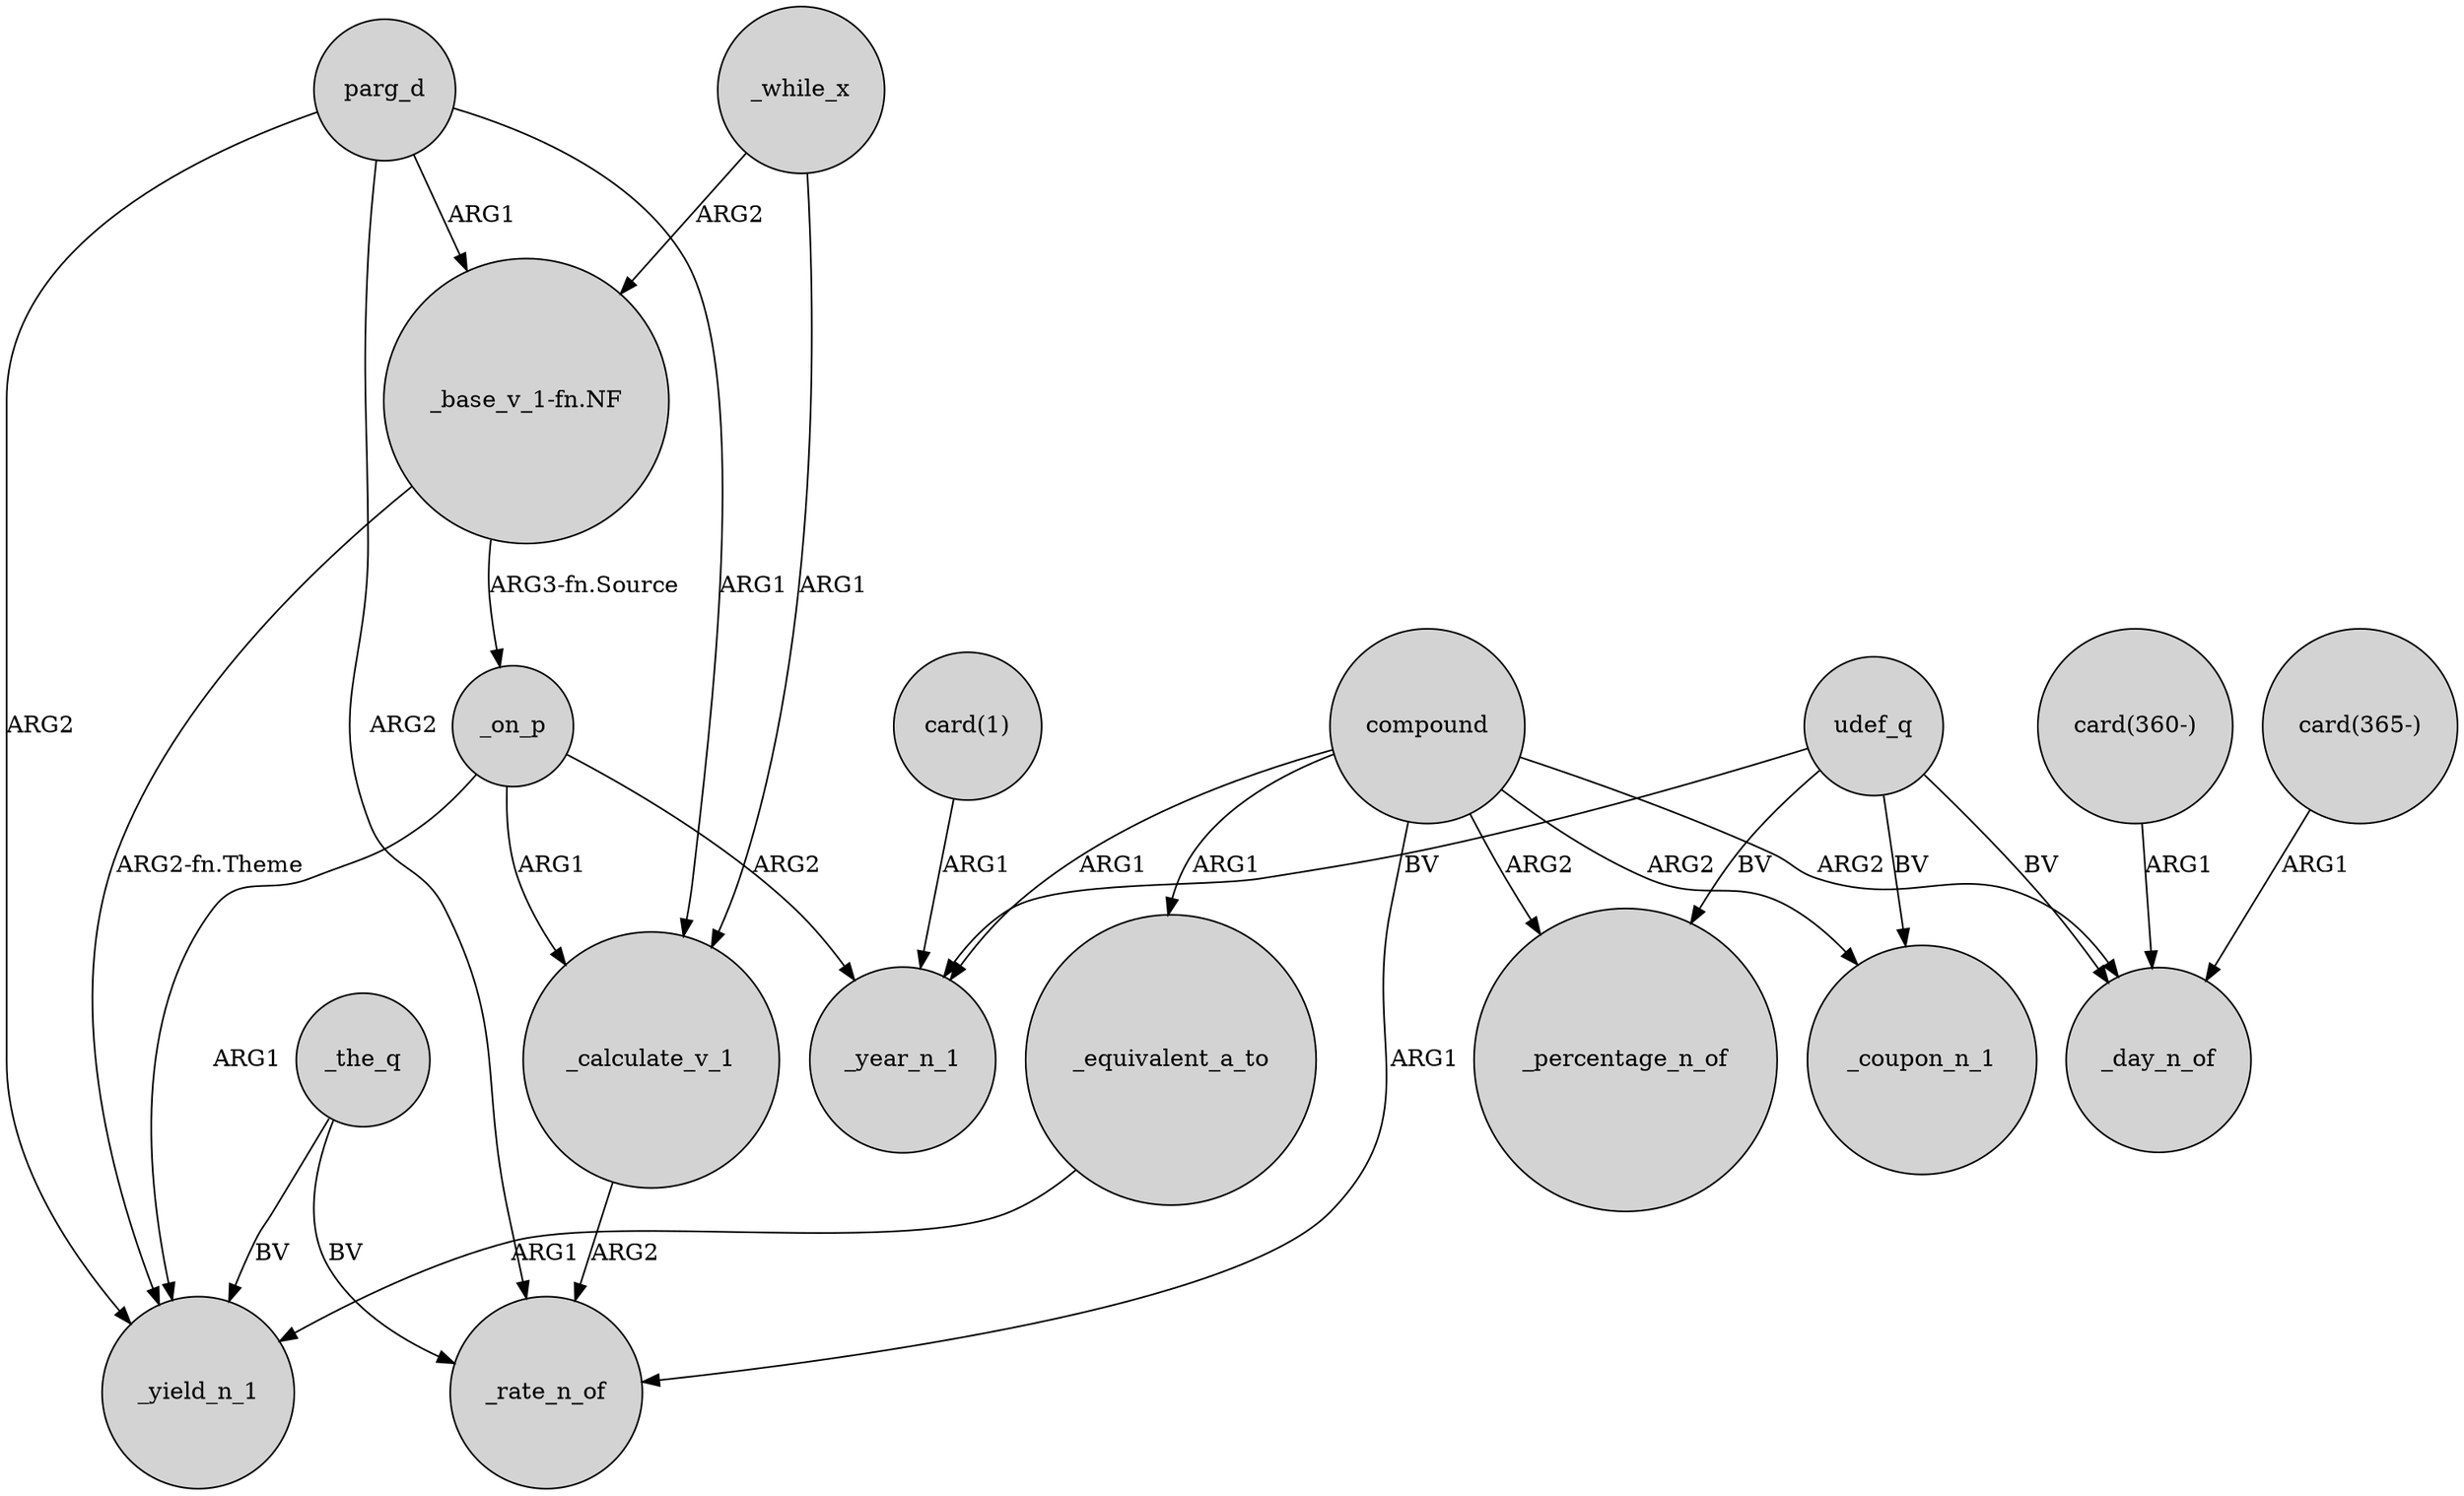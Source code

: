 digraph {
	node [shape=circle style=filled]
	_the_q -> _yield_n_1 [label=BV]
	_on_p -> _calculate_v_1 [label=ARG1]
	"_base_v_1-fn.NF" -> _yield_n_1 [label="ARG2-fn.Theme"]
	_while_x -> _calculate_v_1 [label=ARG1]
	_while_x -> "_base_v_1-fn.NF" [label=ARG2]
	compound -> _percentage_n_of [label=ARG2]
	compound -> _rate_n_of [label=ARG1]
	compound -> _day_n_of [label=ARG2]
	udef_q -> _day_n_of [label=BV]
	_the_q -> _rate_n_of [label=BV]
	parg_d -> _yield_n_1 [label=ARG2]
	"card(360-)" -> _day_n_of [label=ARG1]
	parg_d -> _calculate_v_1 [label=ARG1]
	"_base_v_1-fn.NF" -> _on_p [label="ARG3-fn.Source"]
	_on_p -> _year_n_1 [label=ARG2]
	udef_q -> _percentage_n_of [label=BV]
	_equivalent_a_to -> _yield_n_1 [label=ARG1]
	compound -> _equivalent_a_to [label=ARG1]
	"card(1)" -> _year_n_1 [label=ARG1]
	compound -> _coupon_n_1 [label=ARG2]
	udef_q -> _year_n_1 [label=BV]
	"card(365-)" -> _day_n_of [label=ARG1]
	_on_p -> _yield_n_1 [label=ARG1]
	parg_d -> _rate_n_of [label=ARG2]
	compound -> _year_n_1 [label=ARG1]
	parg_d -> "_base_v_1-fn.NF" [label=ARG1]
	udef_q -> _coupon_n_1 [label=BV]
	_calculate_v_1 -> _rate_n_of [label=ARG2]
}
